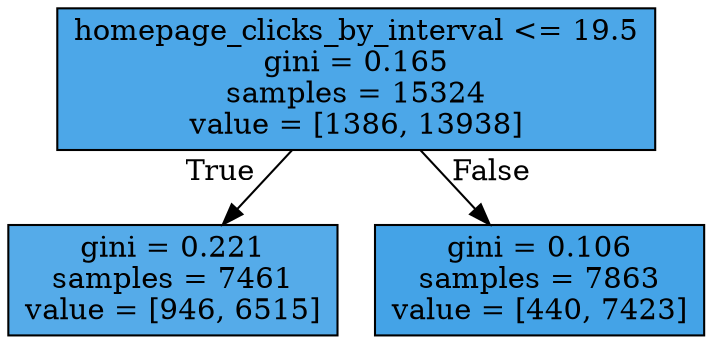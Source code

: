 digraph Tree {
node [shape=box, style="filled", color="black"] ;
0 [label="homepage_clicks_by_interval <= 19.5\ngini = 0.165\nsamples = 15324\nvalue = [1386, 13938]", fillcolor="#399de5e6"] ;
1 [label="gini = 0.221\nsamples = 7461\nvalue = [946, 6515]", fillcolor="#399de5da"] ;
0 -> 1 [labeldistance=2.5, labelangle=45, headlabel="True"] ;
2 [label="gini = 0.106\nsamples = 7863\nvalue = [440, 7423]", fillcolor="#399de5f0"] ;
0 -> 2 [labeldistance=2.5, labelangle=-45, headlabel="False"] ;
}